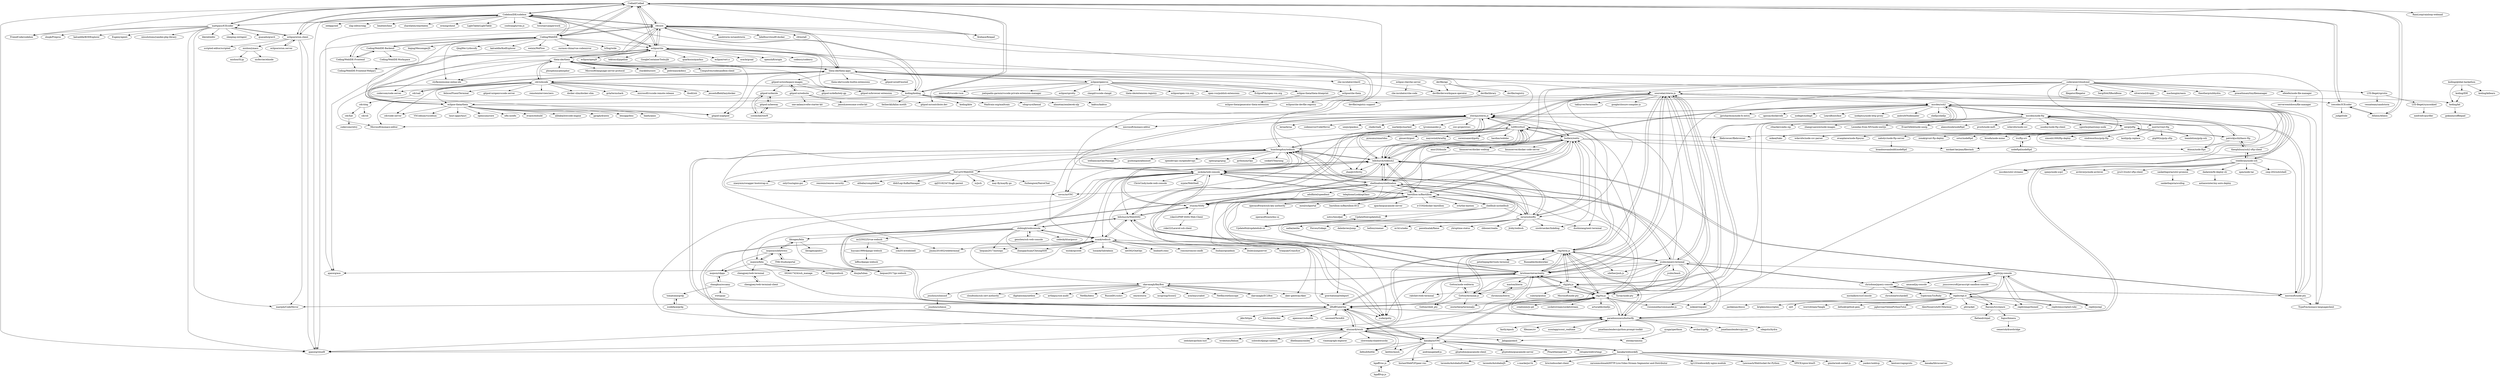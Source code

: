digraph G {
"Codiad/Codiad" -> "CodeboxIDE/codebox"
"Codiad/Codiad" -> "mattpass/ICEcoder"
"Codiad/Codiad" -> "c9/core"
"Codiad/Codiad" -> "Atheos/Atheos"
"Codiad/Codiad" -> "ajaxorg/cloud9" ["e"=1]
"Codiad/Codiad" -> "icecoder/ICEcoder"
"Codiad/Codiad" -> "eclipse/orion.client"
"Codiad/Codiad" -> "FriendCode/codebox" ["e"=1]
"Codiad/Codiad" -> "Coding/WebIDE"
"Codiad/Codiad" -> "ajaxorg/ace" ["e"=1]
"Codiad/Codiad" -> "eclipse/che"
"Codiad/Codiad" -> "koding/koding"
"Codiad/Codiad" -> "firebase/firepad" ["e"=1]
"Codiad/Codiad" -> "nickola/web-console"
"Codiad/Codiad" -> "RainLoop/rainloop-webmail" ["e"=1]
"tsl0922/ttyd" -> "yudai/gotty" ["e"=1]
"tsl0922/ttyd" -> "butlerx/wetty"
"tsl0922/ttyd" -> "xtermjs/xterm.js"
"tsl0922/ttyd" -> "zhaojh329/rtty" ["e"=1]
"tsl0922/ttyd" -> "huashengdun/webssh"
"tsl0922/ttyd" -> "shellinabox/shellinabox"
"tsl0922/ttyd" -> "filebrowser/filebrowser" ["e"=1]
"tsl0922/ttyd" -> "billchurch/webssh2"
"tsl0922/ttyd" -> "dushixiang/next-terminal" ["e"=1]
"tsl0922/ttyd" -> "novnc/noVNC" ["e"=1]
"tsl0922/ttyd" -> "pymumu/smartdns" ["e"=1]
"tsl0922/ttyd" -> "ginuerzh/gost" ["e"=1]
"tsl0922/ttyd" -> "mayswind/AriaNg" ["e"=1]
"tsl0922/ttyd" -> "sorenisanerd/gotty" ["e"=1]
"tsl0922/ttyd" -> "hacdias/webdav" ["e"=1]
"xtermjs/xterm.js" -> "microsoft/monaco-editor" ["e"=1]
"xtermjs/xterm.js" -> "tsl0922/ttyd"
"xtermjs/xterm.js" -> "huashengdun/webssh"
"xtermjs/xterm.js" -> "billchurch/webssh2"
"xtermjs/xterm.js" -> "codemirror/CodeMirror" ["e"=1]
"xtermjs/xterm.js" -> "yudai/gotty" ["e"=1]
"xtermjs/xterm.js" -> "Microsoft/monaco-editor" ["e"=1]
"xtermjs/xterm.js" -> "umijs/qiankun" ["e"=1]
"xtermjs/xterm.js" -> "chalk/chalk" ["e"=1]
"xtermjs/xterm.js" -> "markedjs/marked" ["e"=1]
"xtermjs/xterm.js" -> "tj/commander.js" ["e"=1]
"xtermjs/xterm.js" -> "swc-project/swc" ["e"=1]
"xtermjs/xterm.js" -> "mscdex/ssh2"
"xtermjs/xterm.js" -> "lerna/lerna" ["e"=1]
"xtermjs/xterm.js" -> "microsoft/node-pty"
"eclipse/che" -> "theia-ide/theia"
"eclipse/che" -> "eclipse-theia/theia"
"eclipse/che" -> "c9/core"
"eclipse/che" -> "openshift/origin" ["e"=1]
"eclipse/che" -> "codenvy/codenvy"
"eclipse/che" -> "theia-ide/theia-apps"
"eclipse/che" -> "CodeboxIDE/codebox"
"eclipse/che" -> "eclipse/openj9" ["e"=1]
"eclipse/che" -> "tektoncd/pipeline" ["e"=1]
"eclipse/che" -> "GoogleContainerTools/jib" ["e"=1]
"eclipse/che" -> "gitpod-io/gitpod" ["e"=1]
"eclipse/che" -> "quarkusio/quarkus" ["e"=1]
"eclipse/che" -> "Codiad/Codiad"
"eclipse/che" -> "eclipse/vert.x" ["e"=1]
"eclipse/che" -> "oracle/graal" ["e"=1]
"c9/core" -> "CodeboxIDE/codebox"
"c9/core" -> "Codiad/Codiad"
"c9/core" -> "ajaxorg/cloud9" ["e"=1]
"c9/core" -> "kdelfour/cloud9-docker"
"c9/core" -> "c9/install"
"c9/core" -> "eclipse/che"
"c9/core" -> "Coding/WebIDE"
"c9/core" -> "theia-ide/theia"
"c9/core" -> "koding/koding"
"c9/core" -> "ajaxorg/ace" ["e"=1]
"c9/core" -> "theia-ide/theia-apps"
"c9/core" -> "sourcelair/xterm.js"
"c9/core" -> "sandstorm-io/sandstorm" ["e"=1]
"c9/core" -> "nickola/web-console"
"c9/core" -> "firebase/firepad" ["e"=1]
"koding/koding" -> "c9/core"
"koding/koding" -> "eclipse/che"
"koding/koding" -> "Codiad/Codiad"
"koding/koding" -> "cdr/sshcode"
"koding/koding" -> "CodeboxIDE/codebox"
"koding/koding" -> "theia-ide/theia"
"koding/koding" -> "sdogruyol/kemal" ["e"=1]
"koding/koding" -> "ahmetaa/zemberek-nlp" ["e"=1]
"koding/koding" -> "kaktus/kaktus" ["e"=1]
"koding/koding" -> "icecoder/ICEcoder"
"koding/koding" -> "fatiherikli/kilim-motifs" ["e"=1]
"koding/koding" -> "koding/kd"
"koding/koding" -> "koding/kite" ["e"=1]
"koding/koding" -> "Mailtrain-org/mailtrain" ["e"=1]
"koding/koding" -> "eclipse-theia/theia"
"chromium/hterm" -> "macton/hterm"
"operasoftware/ssh-key-authority" -> "operasoftware/dns-ui" ["e"=1]
"operasoftware/ssh-key-authority" -> "bastillion-io/Bastillion"
"eclipse-theia/theia" -> "cdr/code-server" ["e"=1]
"eclipse-theia/theia" -> "gitpod-io/gitpod" ["e"=1]
"eclipse-theia/theia" -> "microsoft/monaco-editor" ["e"=1]
"eclipse-theia/theia" -> "theia-ide/theia-apps"
"eclipse-theia/theia" -> "eclipse/che"
"eclipse-theia/theia" -> "VSCodium/vscodium" ["e"=1]
"eclipse-theia/theia" -> "tauri-apps/tauri" ["e"=1]
"eclipse-theia/theia" -> "xtermjs/xterm.js"
"eclipse-theia/theia" -> "opensumi/core" ["e"=1]
"eclipse-theia/theia" -> "n8n-io/n8n" ["e"=1]
"eclipse-theia/theia" -> "evanw/esbuild" ["e"=1]
"eclipse-theia/theia" -> "alibaba/lowcode-engine" ["e"=1]
"eclipse-theia/theia" -> "jgraph/drawio" ["e"=1]
"eclipse-theia/theia" -> "lensapp/lens" ["e"=1]
"eclipse-theia/theia" -> "baidu/amis" ["e"=1]
"eclipse-theia/theia-blueprint" -> "eclipse-theia/generator-theia-extension"
"theia-ide/theia-apps" -> "eclipse-theia/theia"
"theia-ide/theia-apps" -> "theia-ide/theia"
"theia-ide/theia-apps" -> "eclipse-theia/theia-blueprint"
"theia-ide/theia-apps" -> "eclipse/openvsx"
"theia-ide/theia-apps" -> "eclipse/che"
"theia-ide/theia-apps" -> "eclipse/che-theia"
"theia-ide/theia-apps" -> "styfle/awesome-online-ide" ["e"=1]
"theia-ide/theia-apps" -> "gitpod-io/workspace-images"
"theia-ide/theia-apps" -> "cdr/sshcode"
"theia-ide/theia-apps" -> "c9/core"
"theia-ide/theia-apps" -> "theia-ide/vscode-builtin-extensions"
"theia-ide/theia-apps" -> "gitpod-io/gitpod" ["e"=1]
"theia-ide/theia-apps" -> "che-incubator/chectl"
"theia-ide/theia-apps" -> "TypeFox/monaco-languageclient" ["e"=1]
"theia-ide/theia-apps" -> "gitpod-io/self-hosted"
"jcubic/jquery.terminal" -> "chjj/tty.js"
"jcubic/jquery.terminal" -> "nickola/web-console"
"jcubic/jquery.terminal" -> "xtermjs/xterm.js"
"jcubic/jquery.terminal" -> "sdether/josh.js"
"jcubic/jquery.terminal" -> "chjj/term.js"
"jcubic/jquery.terminal" -> "chrisdone/jquery-console"
"jcubic/jquery.terminal" -> "liftoff/GateOne"
"jcubic/jquery.terminal" -> "jcubic/leash"
"jcubic/jquery.terminal" -> "sourcelair/xterm.js"
"jcubic/jquery.terminal" -> "paradoxxxzero/butterfly"
"jcubic/jquery.terminal" -> "Gottox/terminal.js"
"jcubic/jquery.terminal" -> "eosterberg/terminaljs"
"jcubic/jquery.terminal" -> "replit/jq-console"
"jcubic/jquery.terminal" -> "krishnasrinivas/wetty"
"jcubic/jquery.terminal" -> "ajaxorg/ace" ["e"=1]
"shellinabox/shellinabox" -> "krishnasrinivas/wetty"
"shellinabox/shellinabox" -> "nickola/web-console"
"shellinabox/shellinabox" -> "liftoff/GateOne"
"shellinabox/shellinabox" -> "butlerx/wetty"
"shellinabox/shellinabox" -> "tsl0922/ttyd"
"shellinabox/shellinabox" -> "huashengdun/webssh"
"shellinabox/shellinabox" -> "novnc/noVNC" ["e"=1]
"shellinabox/shellinabox" -> "paradoxxxzero/butterfly"
"shellinabox/shellinabox" -> "yudai/gotty" ["e"=1]
"shellinabox/shellinabox" -> "bastillion-io/Bastillion"
"shellinabox/shellinabox" -> "adolfintel/speedtest" ["e"=1]
"shellinabox/shellinabox" -> "telephone/LookingGlass" ["e"=1]
"shellinabox/shellinabox" -> "stuicey/SSHy"
"shellinabox/shellinabox" -> "chjj/tty.js"
"shellinabox/shellinabox" -> "billchurch/webssh2"
"aluzzardi/wssh" -> "xsank/webssh"
"aluzzardi/wssh" -> "liftoff/GateOne"
"aluzzardi/wssh" -> "Jahaja/psdash" ["e"=1]
"aluzzardi/wssh" -> "ateska/ramona"
"aluzzardi/wssh" -> "chjj/term.js"
"aluzzardi/wssh" -> "chjj/tty.js"
"aluzzardi/wssh" -> "wrobstory/folium" ["e"=1]
"aluzzardi/wssh" -> "paradoxxxzero/butterfly"
"aluzzardi/wssh" -> "sshwsfc/django-xadmin" ["e"=1]
"aluzzardi/wssh" -> "dhellmann/smiley" ["e"=1]
"aluzzardi/wssh" -> "kanaka/noVNC"
"aluzzardi/wssh" -> "vimeo/graph-explorer" ["e"=1]
"aluzzardi/wssh" -> "clowwindy/shadowsocks" ["e"=1]
"aluzzardi/wssh" -> "defnull/bottle" ["e"=1]
"aluzzardi/wssh" -> "zedshaw/python-lust" ["e"=1]
"chrisdone/jquery-console" -> "replit/jq-console"
"chrisdone/jquery-console" -> "chrisdone/tryhaskell"
"chrisdone/jquery-console" -> "Raynes/tryclojure"
"chrisdone/jquery-console" -> "Sophrinix/TryRuby"
"chrisdone/jquery-console" -> "michalkow/cssConsole"
"chrisdone/jquery-console" -> "jcubic/jquery.terminal"
"chrisdone/jquery-console" -> "replit/repl.it"
"liftoff/GateOne" -> "chjj/tty.js"
"liftoff/GateOne" -> "huashengdun/webssh"
"liftoff/GateOne" -> "apenwarr/sshuttle" ["e"=1]
"liftoff/GateOne" -> "kanaka/noVNC"
"liftoff/GateOne" -> "aluzzardi/wssh"
"liftoff/GateOne" -> "shellinabox/shellinabox"
"liftoff/GateOne" -> "paradoxxxzero/butterfly"
"liftoff/GateOne" -> "unconed/TermKit" ["e"=1]
"liftoff/GateOne" -> "jkbr/httpie" ["e"=1]
"liftoff/GateOne" -> "dotcloud/docker" ["e"=1]
"liftoff/GateOne" -> "keithw/mosh" ["e"=1]
"liftoff/GateOne" -> "ajaxorg/cloud9" ["e"=1]
"liftoff/GateOne" -> "krishnasrinivas/wetty"
"liftoff/GateOne" -> "yudai/gotty" ["e"=1]
"liftoff/GateOne" -> "xsank/webssh"
"sergi/jsftp" -> "mscdex/node-ftp"
"sergi/jsftp" -> "Atinux/node-ftps"
"sergi/jsftp" -> "patrickjuchli/basic-ftp"
"sergi/jsftp" -> "wdavidw/node-csv-parser" ["e"=1]
"sergi/jsftp" -> "evanplaice/node-ftpsync"
"sergi/jsftp" -> "zonak/grunt-ftp-deploy" ["e"=1]
"sergi/jsftp" -> "sstur/nodeftpd"
"sergi/jsftp" -> "trs/ftp-srv"
"sergi/jsftp" -> "broofa/node-mime" ["e"=1]
"sergi/jsftp" -> "naholyr/node-ftp-server"
"sergi/jsftp" -> "simonh1000/ftp-deploy"
"sergi/jsftp" -> "mikeal/tako" ["e"=1]
"theia-ide/theia" -> "codercom/code-server" ["e"=1]
"theia-ide/theia" -> "eclipse/che"
"theia-ide/theia" -> "theia-ide/theia-apps"
"theia-ide/theia" -> "Microsoft/monaco-editor" ["e"=1]
"theia-ide/theia" -> "TypeFox/monaco-languageclient" ["e"=1]
"theia-ide/theia" -> "styfle/awesome-online-ide" ["e"=1]
"theia-ide/theia" -> "CompuIves/codesandbox-client" ["e"=1]
"theia-ide/theia" -> "phosphorjs/phosphor" ["e"=1]
"theia-ide/theia" -> "Microsoft/language-server-protocol" ["e"=1]
"theia-ide/theia" -> "c9/core"
"theia-ide/theia" -> "stackblitz/core" ["e"=1]
"theia-ide/theia" -> "cdr/sshcode"
"theia-ide/theia" -> "xtermjs/xterm.js"
"theia-ide/theia" -> "pedronauck/docz" ["e"=1]
"theia-ide/theia" -> "gitpod-io/gitpod" ["e"=1]
"gitpod-io/leeway" -> "csweichel/werft"
"gitpod-io/leeway" -> "gitpod-io/dazzle"
"replit/repl.it" -> "replit/jsrepl"
"replit/repl.it" -> "replit/jq-console"
"replit/repl.it" -> "replit/empythoned"
"replit/repl.it" -> "chrisdone/jquery-console"
"replit/repl.it" -> "replit/emscripted-ruby"
"replit/repl.it" -> "worrydream/Tangle" ["e"=1]
"replit/repl.it" -> "marijnh/CodeMirror" ["e"=1]
"replit/repl.it" -> "defunkt/github-gem" ["e"=1]
"replit/repl.it" -> "pgbovine/OnlinePythonTutor" ["e"=1]
"replit/repl.it" -> "AlexNisnevich/ECMAchine" ["e"=1]
"replit/repl.it" -> "Raynes/tryclojure"
"replit/repl.it" -> "plt/racket" ["e"=1]
"replit/repl.it" -> "jashkenas/docco" ["e"=1]
"replit/repl.it" -> "kripken/emscripten" ["e"=1]
"replit/repl.it" -> "sjl/t" ["e"=1]
"gitpod-io/website" -> "gitpod-io/contribute.dev"
"gitpod-io/website" -> "gitpod-io/workspace-images"
"gitpod-io/website" -> "one-aalam/svelte-starter-kit" ["e"=1]
"gitpod-io/website" -> "janosh/awesome-svelte-kit" ["e"=1]
"huashengdun/webssh" -> "billchurch/webssh2"
"huashengdun/webssh" -> "xtermjs/xterm.js"
"huashengdun/webssh" -> "jimmy201602/webterminal" ["e"=1]
"huashengdun/webssh" -> "welliamcao/OpsManage" ["e"=1]
"huashengdun/webssh" -> "guohongze/adminset" ["e"=1]
"huashengdun/webssh" -> "liftoff/GateOne"
"huashengdun/webssh" -> "opendevops-cn/opendevops" ["e"=1]
"huashengdun/webssh" -> "nirui/sshwifty"
"huashengdun/webssh" -> "openspug/spug" ["e"=1]
"huashengdun/webssh" -> "tsl0922/ttyd"
"huashengdun/webssh" -> "pythonzm/Ops" ["e"=1]
"huashengdun/webssh" -> "zhaojh329/rtty" ["e"=1]
"huashengdun/webssh" -> "stuicey/SSHy"
"huashengdun/webssh" -> "cookieY/Yearning" ["e"=1]
"huashengdun/webssh" -> "novnc/noVNC" ["e"=1]
"replit/jq-console" -> "replit/jsrepl"
"replit/jq-console" -> "replit/repl.it"
"replit/jq-console" -> "chrisdone/jquery-console"
"replit/jq-console" -> "josscrowcroft/javascript-sandbox-console"
"replit/jq-console" -> "replit/empythoned"
"replit/jq-console" -> "amasad/jq-console"
"replit/jq-console" -> "replit/emscripted-ruby"
"skavanagh/KeyBox" -> "skavanagh/EC2Box"
"skavanagh/KeyBox" -> "liftoff/GateOne"
"skavanagh/KeyBox" -> "joushou/sshmuxd"
"skavanagh/KeyBox" -> "cloudtools/ssh-cert-authority" ["e"=1]
"skavanagh/KeyBox" -> "aker-gateway/Aker" ["e"=1]
"skavanagh/KeyBox" -> "digitalocean/netbox" ["e"=1]
"skavanagh/KeyBox" -> "arthepsy/ssh-audit" ["e"=1]
"skavanagh/KeyBox" -> "Netflix/bless" ["e"=1]
"skavanagh/KeyBox" -> "krishnasrinivas/wetty"
"skavanagh/KeyBox" -> "Russell91/sshrc" ["e"=1]
"skavanagh/KeyBox" -> "emre/storm" ["e"=1]
"skavanagh/KeyBox" -> "gravitational/teleport" ["e"=1]
"skavanagh/KeyBox" -> "nccgroup/Scout2" ["e"=1]
"skavanagh/KeyBox" -> "arachnys/cabot" ["e"=1]
"skavanagh/KeyBox" -> "Netflix/stethoscope" ["e"=1]
"icodeface/grdp" -> "tomatome/grdp"
"nickola/web-console" -> "shellinabox/shellinabox"
"nickola/web-console" -> "ChrisCindy/node-web-console"
"nickola/web-console" -> "shibingli/webconsole"
"nickola/web-console" -> "krishnasrinivas/wetty"
"nickola/web-console" -> "jcubic/jquery.terminal"
"nickola/web-console" -> "liftoff/GateOne"
"nickola/web-console" -> "billchurch/webssh2"
"nickola/web-console" -> "huashengdun/webssh"
"nickola/web-console" -> "billchurch/WebSSH2"
"nickola/web-console" -> "aluzzardi/wssh"
"nickola/web-console" -> "chjj/tty.js"
"nickola/web-console" -> "bastillion-io/Bastillion"
"nickola/web-console" -> "xypiie/WebShell"
"nickola/web-console" -> "xsank/webssh"
"nickola/web-console" -> "skavanagh/KeyBox"
"sourcelair/xterm.js" -> "chjj/term.js"
"sourcelair/xterm.js" -> "chjj/tty.js"
"sourcelair/xterm.js" -> "Tyriar/node-pty"
"sourcelair/xterm.js" -> "chjj/pty.js"
"sourcelair/xterm.js" -> "billchurch/WebSSH2"
"sourcelair/xterm.js" -> "krishnasrinivas/wetty"
"sourcelair/xterm.js" -> "Gottox/terminal.js"
"sourcelair/xterm.js" -> "xsank/webssh"
"sourcelair/xterm.js" -> "paradoxxxzero/butterfly"
"sourcelair/xterm.js" -> "mscdex/ssh2"
"sourcelair/xterm.js" -> "Microsoft/monaco-editor" ["e"=1]
"sourcelair/xterm.js" -> "takluyver/terminado"
"sourcelair/xterm.js" -> "google/closure-compiler-js" ["e"=1]
"sourcelair/xterm.js" -> "jcubic/jquery.terminal"
"sourcelair/xterm.js" -> "liftoff/GateOne"
"xsank/webssh" -> "binbin91/oms" ["e"=1]
"xsank/webssh" -> "aluzzardi/wssh"
"xsank/webssh" -> "roncoo/roncoo-cmdb" ["e"=1]
"xsank/webssh" -> "shibingli/webconsole"
"xsank/webssh" -> "hequan2017/autoops" ["e"=1]
"xsank/webssh" -> "itnihao/opsadmin" ["e"=1]
"xsank/webssh" -> "ibuler/jumpserver" ["e"=1]
"xsank/webssh" -> "triaquae/CrazyEye" ["e"=1]
"xsank/webssh" -> "billchurch/WebSSH2"
"xsank/webssh" -> "zhangqichuan/CheungSSH" ["e"=1]
"xsank/webssh" -> "chjj/term.js"
"xsank/webssh" -> "wylok/opsweb" ["e"=1]
"xsank/webssh" -> "jimmy201602/webterminal" ["e"=1]
"xsank/webssh" -> "luxiaok/SaltAdmin" ["e"=1]
"xsank/webssh" -> "net592/OneOps" ["e"=1]
"billchurch/webssh2" -> "huashengdun/webssh"
"billchurch/webssh2" -> "stuicey/SSHy"
"billchurch/webssh2" -> "xtermjs/xterm.js"
"billchurch/webssh2" -> "nirui/sshwifty"
"billchurch/webssh2" -> "butlerx/wetty"
"billchurch/webssh2" -> "microsoft/node-pty"
"billchurch/webssh2" -> "mscdex/ssh2"
"billchurch/webssh2" -> "tsl0922/ttyd"
"billchurch/webssh2" -> "NoCortY/WebSSH"
"billchurch/webssh2" -> "nickola/web-console"
"billchurch/webssh2" -> "bastillion-io/Bastillion"
"billchurch/webssh2" -> "novnc/noVNC" ["e"=1]
"billchurch/webssh2" -> "chjj/term.js"
"billchurch/webssh2" -> "zhaojh329/rtty" ["e"=1]
"billchurch/webssh2" -> "shellinabox/shellinabox"
"Coding/WebIDE" -> "Coding/WebIDE-Backend"
"Coding/WebIDE" -> "Coding/WebIDE-Frontend"
"Coding/WebIDE" -> "c9/core"
"Coding/WebIDE" -> "CodeboxIDE/codebox"
"Coding/WebIDE" -> "Codiad/Codiad"
"Coding/WebIDE" -> "QingWei-Li/docsify" ["e"=1]
"Coding/WebIDE" -> "kalcaddle/KodExplorer" ["e"=1]
"Coding/WebIDE" -> "eclipse/che"
"Coding/WebIDE" -> "styfle/awesome-online-ide" ["e"=1]
"Coding/WebIDE" -> "weixin/WeFlow" ["e"=1]
"Coding/WebIDE" -> "nickola/web-console"
"Coding/WebIDE" -> "surmon-china/vue-codemirror" ["e"=1]
"Coding/WebIDE" -> "eclipse-theia/theia"
"Coding/WebIDE" -> "b3log/wide" ["e"=1]
"Coding/WebIDE" -> "biqing/MessengerJS" ["e"=1]
"rabchev/web-terminal" -> "krishnasrinivas/wetty"
"butlerx/wetty" -> "tsl0922/ttyd"
"butlerx/wetty" -> "shellinabox/shellinabox"
"butlerx/wetty" -> "bastillion-io/Bastillion"
"butlerx/wetty" -> "billchurch/webssh2"
"butlerx/wetty" -> "huashengdun/webssh"
"butlerx/wetty" -> "stuicey/SSHy"
"butlerx/wetty" -> "nirui/sshwifty"
"butlerx/wetty" -> "xtermjs/xterm.js"
"butlerx/wetty" -> "yudai/gotty" ["e"=1]
"butlerx/wetty" -> "amir20/dozzle" ["e"=1]
"butlerx/wetty" -> "sissbruecker/linkding" ["e"=1]
"butlerx/wetty" -> "linuxserver/docker-webtop" ["e"=1]
"butlerx/wetty" -> "linuxserver/docker-code-server" ["e"=1]
"butlerx/wetty" -> "mickael-kerjean/filestash" ["e"=1]
"butlerx/wetty" -> "microsoft/node-pty"
"Coding/WebIDE-Frontend" -> "Coding/WebIDE-Backend"
"Coding/WebIDE-Frontend" -> "Coding/WebIDE-Frontend-Webjars"
"Coding/WebIDE-Frontend" -> "Coding/WebIDE"
"chjj/tty.js" -> "chjj/term.js"
"chjj/tty.js" -> "chjj/pty.js"
"chjj/tty.js" -> "sourcelair/xterm.js"
"chjj/tty.js" -> "liftoff/GateOne"
"chjj/tty.js" -> "paradoxxxzero/butterfly"
"chjj/tty.js" -> "krishnasrinivas/wetty"
"chjj/tty.js" -> "arturadib/shelljs" ["e"=1]
"chjj/tty.js" -> "mscdex/ssh2"
"chjj/tty.js" -> "ajaxorg/cloud9" ["e"=1]
"chjj/tty.js" -> "kanaka/noVNC"
"chjj/tty.js" -> "creationix/js-git" ["e"=1]
"chjj/tty.js" -> "jcubic/jquery.terminal"
"chjj/tty.js" -> "visionmedia/commander.js" ["e"=1]
"chjj/tty.js" -> "socketstream/socketstream" ["e"=1]
"chjj/tty.js" -> "mikeal/request" ["e"=1]
"LTD-Beget/sprutio" -> "LTD-Beget/syncookied"
"LTD-Beget/sprutio" -> "vesnateam/sandstorm"
"mscdex/node-ftp" -> "sergi/jsftp"
"mscdex/node-ftp" -> "patrickjuchli/basic-ftp"
"mscdex/node-ftp" -> "Atinux/node-ftps"
"mscdex/node-ftp" -> "mscdex/ssh2"
"mscdex/node-ftp" -> "morris/vinyl-ftp"
"mscdex/node-ftp" -> "noodny/node-ftp-client"
"mscdex/node-ftp" -> "sgentle/phantomjs-node" ["e"=1]
"mscdex/node-ftp" -> "simonh1000/ftp-deploy"
"mscdex/node-ftp" -> "cthackers/adm-zip" ["e"=1]
"mscdex/node-ftp" -> "zhangyuanwei/node-images" ["e"=1]
"mscdex/node-ftp" -> "Leonidas-from-XIV/node-xml2js" ["e"=1]
"mscdex/node-ftp" -> "EvanOxfeld/node-unzip" ["e"=1]
"mscdex/node-ftp" -> "alanszlosek/nodeftpd"
"mscdex/node-ftp" -> "pvorb/node-md5" ["e"=1]
"mscdex/node-ftp" -> "wdavidw/node-csv" ["e"=1]
"cdr/sshcode" -> "cdr/code-server" ["e"=1]
"cdr/sshcode" -> "codercom/code-server" ["e"=1]
"cdr/sshcode" -> "cdr/sail"
"cdr/sshcode" -> "theia-ide/theia"
"cdr/sshcode" -> "docker-slim/docker-slim" ["e"=1]
"cdr/sshcode" -> "eclipse-theia/theia"
"cdr/sshcode" -> "gcla/termshark" ["e"=1]
"cdr/sshcode" -> "theia-ide/theia-apps"
"cdr/sshcode" -> "microsoft/vscode-remote-release" ["e"=1]
"cdr/sshcode" -> "koding/koding"
"cdr/sshcode" -> "tbodt/ish" ["e"=1]
"cdr/sshcode" -> "jesseduffield/lazydocker" ["e"=1]
"cdr/sshcode" -> "felixse/FluentTerminal" ["e"=1]
"cdr/sshcode" -> "gitpod-io/openvscode-server" ["e"=1]
"cdr/sshcode" -> "remoteinterview/zero" ["e"=1]
"cdr/sail" -> "cdr/sshcode"
"cdr/sail" -> "cdr/slog"
"mscdex/ssh2" -> "steelbrain/node-ssh"
"mscdex/ssh2" -> "nodejitsu/node-http-proxy" ["e"=1]
"mscdex/ssh2" -> "andris9/Nodemailer" ["e"=1]
"mscdex/ssh2" -> "xtermjs/xterm.js"
"mscdex/ssh2" -> "shelljs/shelljs" ["e"=1]
"mscdex/ssh2" -> "chjj/tty.js"
"mscdex/ssh2" -> "mscdex/ssh2-streams"
"mscdex/ssh2" -> "visionmedia/commander.js" ["e"=1]
"mscdex/ssh2" -> "jprichardson/node-fs-extra" ["e"=1]
"mscdex/ssh2" -> "apocas/dockerode" ["e"=1]
"mscdex/ssh2" -> "nodegit/nodegit" ["e"=1]
"mscdex/ssh2" -> "mscdex/node-ftp"
"mscdex/ssh2" -> "mikeal/request" ["e"=1]
"mscdex/ssh2" -> "billchurch/webssh2"
"mscdex/ssh2" -> "LearnBoost/kue" ["e"=1]
"shellhub-io/shellhub" -> "UpdateHub/updatehub"
"shellhub-io/shellhub" -> "UpdateHub/updatehub-ce"
"shellhub-io/shellhub" -> "nirui/sshwifty"
"shellhub-io/shellhub" -> "bastillion-io/Bastillion"
"shellhub-io/shellhub" -> "notcc/texufpel"
"kanaka/websockify" -> "kanaka/noVNC"
"kanaka/websockify" -> "Lawouach/WebSocket-for-Python" ["e"=1]
"kanaka/websockify" -> "SPICE/spice-html5"
"kanaka/websockify" -> "gimite/web-socket-js" ["e"=1]
"kanaka/websockify" -> "yankov/webtcp"
"kanaka/websockify" -> "kentonv/capnproto" ["e"=1]
"kanaka/websockify" -> "bgaff/vnc.js"
"kanaka/websockify" -> "kanaka/libvncserver"
"kanaka/websockify" -> "tavendo/AutobahnPython" ["e"=1]
"kanaka/websockify" -> "tavendo/AutobahnJS" ["e"=1]
"kanaka/websockify" -> "InstantWebP2P/peer-vnc"
"kanaka/websockify" -> "s-macke/jor1k" ["e"=1]
"kanaka/websockify" -> "liris/websocket-client" ["e"=1]
"kanaka/websockify" -> "carsonmcdonald/HTTP-Live-Video-Stream-Segmenter-and-Distributor" ["e"=1]
"kanaka/websockify" -> "tg123/websockify-nginx-module" ["e"=1]
"coderaiser/cloudcmd" -> "efeiefei/node-file-manager"
"coderaiser/cloudcmd" -> "LTD-Beget/sprutio"
"coderaiser/cloudcmd" -> "filegator/filegator" ["e"=1]
"coderaiser/cloudcmd" -> "nirui/sshwifty"
"coderaiser/cloudcmd" -> "sourcelair/xterm.js"
"coderaiser/cloudcmd" -> "SergiX44/XBackBone" ["e"=1]
"coderaiser/cloudcmd" -> "silverwind/droppy" ["e"=1]
"coderaiser/cloudcmd" -> "mickael-kerjean/filestash" ["e"=1]
"coderaiser/cloudcmd" -> "filebrowser/filebrowser" ["e"=1]
"coderaiser/cloudcmd" -> "butlerx/wetty"
"coderaiser/cloudcmd" -> "machengim/oasis" ["e"=1]
"coderaiser/cloudcmd" -> "theotherp/nzbhydra" ["e"=1]
"coderaiser/cloudcmd" -> "krishnasrinivas/wetty"
"coderaiser/cloudcmd" -> "billchurch/webssh2"
"coderaiser/cloudcmd" -> "prasathmani/tinyfilemanager" ["e"=1]
"paradoxxxzero/butterfly" -> "chjj/tty.js"
"paradoxxxzero/butterfly" -> "chjj/term.js"
"paradoxxxzero/butterfly" -> "liftoff/GateOne"
"paradoxxxzero/butterfly" -> "Xfennec/cv" ["e"=1]
"paradoxxxzero/butterfly" -> "scoutapp/scout_realtime" ["e"=1]
"paradoxxxzero/butterfly" -> "krishnasrinivas/wetty"
"paradoxxxzero/butterfly" -> "sourcelair/xterm.js"
"paradoxxxzero/butterfly" -> "Jahaja/psdash" ["e"=1]
"paradoxxxzero/butterfly" -> "aluzzardi/wssh"
"paradoxxxzero/butterfly" -> "jonathanslenders/python-prompt-toolkit" ["e"=1]
"paradoxxxzero/butterfly" -> "orchardup/fig" ["e"=1]
"paradoxxxzero/butterfly" -> "shellinabox/shellinabox"
"paradoxxxzero/butterfly" -> "jonathanslenders/pyvim" ["e"=1]
"paradoxxxzero/butterfly" -> "sdegutis/hydra" ["e"=1]
"paradoxxxzero/butterfly" -> "fastly/epoch" ["e"=1]
"CodeboxIDE/codebox" -> "Codiad/Codiad"
"CodeboxIDE/codebox" -> "c9/core"
"CodeboxIDE/codebox" -> "ajaxorg/cloud9" ["e"=1]
"CodeboxIDE/codebox" -> "zedapp/zed" ["e"=1]
"CodeboxIDE/codebox" -> "mattpass/ICEcoder"
"CodeboxIDE/codebox" -> "eclipse/che"
"CodeboxIDE/codebox" -> "slap-editor/slap" ["e"=1]
"CodeboxIDE/codebox" -> "Coding/WebIDE"
"CodeboxIDE/codebox" -> "eclipse/orion.client"
"CodeboxIDE/codebox" -> "limetext/lime" ["e"=1]
"CodeboxIDE/codebox" -> "sharelatex/sharelatex" ["e"=1]
"CodeboxIDE/codebox" -> "erming/shout" ["e"=1]
"CodeboxIDE/codebox" -> "LightTable/LightTable" ["e"=1]
"CodeboxIDE/codebox" -> "coolwanglu/vim.js" ["e"=1]
"CodeboxIDE/codebox" -> "twostairs/paperwork" ["e"=1]
"joushou/sshmuxd" -> "joushou/sshmux"
"nirui/sshwifty" -> "huashengdun/webssh"
"nirui/sshwifty" -> "billchurch/webssh2"
"nirui/sshwifty" -> "Forceu/Gokapi" ["e"=1]
"nirui/sshwifty" -> "sissbruecker/linkding" ["e"=1]
"nirui/sshwifty" -> "daledavies/jump" ["e"=1]
"nirui/sshwifty" -> "dushixiang/next-terminal" ["e"=1]
"nirui/sshwifty" -> "bastillion-io/Bastillion"
"nirui/sshwifty" -> "helloxz/onenav" ["e"=1]
"nirui/sshwifty" -> "m1k1o/neko" ["e"=1]
"nirui/sshwifty" -> "pawelmalak/flame" ["e"=1]
"nirui/sshwifty" -> "yb/uptime-status" ["e"=1]
"nirui/sshwifty" -> "butlerx/wetty"
"nirui/sshwifty" -> "zhboner/realm" ["e"=1]
"nirui/sshwifty" -> "Jrohy/webssh"
"nirui/sshwifty" -> "naiba/nezha" ["e"=1]
"devfile/api" -> "devfile/registry"
"devfile/api" -> "devfile/library"
"devfile/api" -> "devfile/devworkspace-operator"
"roke22/PHP-SSH2-Web-Client" -> "roke22/Laravel-ssh-client"
"billchurch/WebSSH2" -> "xsank/webssh"
"billchurch/WebSSH2" -> "shibingli/webconsole"
"billchurch/WebSSH2" -> "sourcelair/xterm.js"
"billchurch/WebSSH2" -> "stuicey/SSHy"
"billchurch/WebSSH2" -> "chjj/term.js"
"NoCortY/WebSSH" -> "billchurch/webssh2"
"NoCortY/WebSSH" -> "huashengdun/webssh"
"NoCortY/WebSSH" -> "qq53182347/liugh-parent" ["e"=1]
"NoCortY/WebSSH" -> "is/jsch" ["e"=1]
"NoCortY/WebSSH" -> "may-fly/mayfly-go" ["e"=1]
"NoCortY/WebSSH" -> "fuzhengwei/NaiveChat" ["e"=1]
"NoCortY/WebSSH" -> "xiaoymin/swagger-bootstrap-ui" ["e"=1]
"NoCortY/WebSSH" -> "onlyGuo/nginx-gui" ["e"=1]
"NoCortY/WebSSH" -> "renrenio/renren-security" ["e"=1]
"NoCortY/WebSSH" -> "alibaba/compileflow" ["e"=1]
"NoCortY/WebSSH" -> "didi/Logi-KafkaManager" ["e"=1]
"bastillion-io/Bastillion" -> "moul/sshportal" ["e"=1]
"bastillion-io/Bastillion" -> "bastillion-io/Bastillion-EC2"
"bastillion-io/Bastillion" -> "operasoftware/ssh-key-authority"
"bastillion-io/Bastillion" -> "butlerx/wetty"
"bastillion-io/Bastillion" -> "nirui/sshwifty"
"bastillion-io/Bastillion" -> "stuicey/SSHy"
"bastillion-io/Bastillion" -> "huashengdun/webssh"
"bastillion-io/Bastillion" -> "billchurch/webssh2"
"bastillion-io/Bastillion" -> "apache/guacamole-server" ["e"=1]
"bastillion-io/Bastillion" -> "e-COSI/docker-bastillion"
"bastillion-io/Bastillion" -> "ovh/the-bastion" ["e"=1]
"bastillion-io/Bastillion" -> "nickola/web-console"
"bastillion-io/Bastillion" -> "aker-gateway/Aker" ["e"=1]
"bastillion-io/Bastillion" -> "shellhub-io/shellhub"
"bastillion-io/Bastillion" -> "gravitational/teleport" ["e"=1]
"kanaka/noVNC" -> "kanaka/websockify"
"kanaka/noVNC" -> "liftoff/GateOne"
"kanaka/noVNC" -> "chjj/tty.js"
"kanaka/noVNC" -> "bgaff/vnc.js"
"kanaka/noVNC" -> "andreasgal/pdf.js" ["e"=1]
"kanaka/noVNC" -> "glyptodon/guacamole-client" ["e"=1]
"kanaka/noVNC" -> "aluzzardi/wssh"
"kanaka/noVNC" -> "ajaxorg/cloud9" ["e"=1]
"kanaka/noVNC" -> "defnull/bottle" ["e"=1]
"kanaka/noVNC" -> "glyptodon/guacamole-server" ["e"=1]
"kanaka/noVNC" -> "keithw/mosh" ["e"=1]
"kanaka/noVNC" -> "InstantWebP2P/peer-vnc"
"kanaka/noVNC" -> "Pita/etherpad-lite" ["e"=1]
"kanaka/noVNC" -> "retspen/webvirtmgr" ["e"=1]
"kanaka/noVNC" -> "paradoxxxzero/butterfly"
"LTD-Beget/syncookied" -> "medvedv/purifier"
"ns2250225/vue-webssh" -> "ysk2014/webshell" ["e"=1]
"ns2250225/vue-webssh" -> "huyuan1999/django-webssh"
"chjj/pty.js" -> "chjj/term.js"
"chjj/pty.js" -> "chjj/tty.js"
"chjj/pty.js" -> "sourcelair/xterm.js"
"chjj/pty.js" -> "Tyriar/node-pty"
"chjj/pty.js" -> "microsoft/node-pty"
"chjj/pty.js" -> "Microsoft/node-pty"
"chjj/pty.js" -> "substack/shux"
"chjj/pty.js" -> "krishnasrinivas/wetty"
"chjj/pty.js" -> "rabchev/web-terminal"
"chjj/pty.js" -> "Gottox/terminal.js"
"eclipse/che-theia" -> "eclipse/che-devfile-registry"
"krishnasrinivas/wetty" -> "rabchev/web-terminal"
"krishnasrinivas/wetty" -> "shellinabox/shellinabox"
"krishnasrinivas/wetty" -> "chjj/tty.js"
"krishnasrinivas/wetty" -> "sourcelair/xterm.js"
"krishnasrinivas/wetty" -> "nickola/web-console"
"krishnasrinivas/wetty" -> "liftoff/GateOne"
"krishnasrinivas/wetty" -> "chjj/pty.js"
"krishnasrinivas/wetty" -> "paradoxxxzero/butterfly"
"krishnasrinivas/wetty" -> "yudai/gotty" ["e"=1]
"krishnasrinivas/wetty" -> "macton/hterm"
"krishnasrinivas/wetty" -> "chjj/term.js"
"krishnasrinivas/wetty" -> "skavanagh/KeyBox"
"krishnasrinivas/wetty" -> "billchurch/WebSSH2"
"krishnasrinivas/wetty" -> "butlerx/wetty"
"krishnasrinivas/wetty" -> "tsl0922/ttyd"
"mojocn/felix" -> "t924417424/ssh_manage"
"mojocn/felix" -> "hequan2017/go-webssh"
"mojocn/felix" -> "mojocn/rdpgo"
"mojocn/felix" -> "mojocn/sshfortress"
"mojocn/felix" -> "it234/gowebssh"
"mojocn/felix" -> "dnsjia/luban" ["e"=1]
"mojocn/felix" -> "chengjoey/web-terminal"
"Atheos/Atheos" -> "icecoder/ICEcoder"
"Atheos/Atheos" -> "Codiad/Codiad"
"shibingli/webconsole" -> "genshen/ssh-web-console"
"shibingli/webconsole" -> "xsank/webssh"
"shibingli/webconsole" -> "libragen/felix"
"shibingli/webconsole" -> "billchurch/WebSSH2"
"shibingli/webconsole" -> "ns2250225/vue-webssh"
"shibingli/webconsole" -> "nickola/web-console"
"shibingli/webconsole" -> "hequan2017/autoops" ["e"=1]
"shibingli/webconsole" -> "mojocn/felix"
"shibingli/webconsole" -> "hequan2017/go-webssh"
"shibingli/webconsole" -> "codeskyblue/gosuv" ["e"=1]
"shibingli/webconsole" -> "zhangqichuan/CheungSSH" ["e"=1]
"microsoft/node-pty" -> "chjj/pty.js"
"microsoft/node-pty" -> "xtermjs/xterm.js"
"microsoft/node-pty" -> "billchurch/webssh2"
"microsoft/node-pty" -> "TypeFox/monaco-languageclient" ["e"=1]
"microsoft/node-pty" -> "mscdex/ssh2"
"koding/kd" -> "gokmen/coffeepad"
"sanketbajoria/ssh2-promise" -> "sanketbajoria/scullog"
"skavanagh/EC2Box" -> "skavanagh/KeyBox"
"icecoder/ICEcoder" -> "Atheos/Atheos"
"icecoder/ICEcoder" -> "Codiad/Codiad"
"icecoder/ICEcoder" -> "judge0/ide" ["e"=1]
"chjj/term.js" -> "chjj/tty.js"
"chjj/term.js" -> "chjj/pty.js"
"chjj/term.js" -> "sourcelair/xterm.js"
"chjj/term.js" -> "Gottox/terminal.js"
"chjj/term.js" -> "paradoxxxzero/butterfly"
"chjj/term.js" -> "xsank/webssh"
"chjj/term.js" -> "petethepig/devtools-terminal" ["e"=1]
"chjj/term.js" -> "Gottox/node-webterm"
"chjj/term.js" -> "aluzzardi/wssh"
"chjj/term.js" -> "Runnable/dockworker"
"chjj/term.js" -> "jcubic/jquery.terminal"
"chjj/term.js" -> "xtermjs/xterm.js"
"chjj/term.js" -> "krishnasrinivas/wetty"
"chjj/term.js" -> "billchurch/WebSSH2"
"chjj/term.js" -> "sdether/josh.js"
"mojocn/rdpgo" -> "changkun/occamy"
"bgaff/vnc.js" -> "bgaff/tcp.js"
"theophilusx/ssh2-sftp-client" -> "patrickjuchli/basic-ftp"
"theophilusx/ssh2-sftp-client" -> "mscdex/ssh2"
"theophilusx/ssh2-sftp-client" -> "steelbrain/node-ssh"
"genshen/ssh-web-console" -> "shibingli/webconsole"
"che-incubator/chectl" -> "devfile/devworkspace-operator"
"che-incubator/chectl" -> "eclipse/che-theia"
"changkun/occamy" -> "mojocn/rdpgo"
"changkun/occamy" -> "wwt/guac" ["e"=1]
"changkun/occamy" -> "tomatome/grdp"
"mattpass/ICEcoder" -> "Codiad/Codiad"
"mattpass/ICEcoder" -> "Idered/editr" ["e"=1]
"mattpass/ICEcoder" -> "eclipse/orion.client"
"mattpass/ICEcoder" -> "CodeboxIDE/codebox"
"mattpass/ICEcoder" -> "sleeping-owl/apist" ["e"=1]
"mattpass/ICEcoder" -> "marijnh/CodeMirror" ["e"=1]
"mattpass/ICEcoder" -> "quasado/gravit" ["e"=1]
"mattpass/ICEcoder" -> "ajaxorg/cloud9" ["e"=1]
"mattpass/ICEcoder" -> "sbspk/Prepros" ["e"=1]
"mattpass/ICEcoder" -> "FriendCode/codebox" ["e"=1]
"mattpass/ICEcoder" -> "kalcaddle/KODExplorer" ["e"=1]
"mattpass/ICEcoder" -> "Eugeny/ajenti" ["e"=1]
"mattpass/ICEcoder" -> "nixsolutions/yandex-php-library" ["e"=1]
"zynga/zperfmon" -> "ateska/ramona"
"mishoo/ymacs" -> "mishoo/SLip"
"mishoo/ymacs" -> "nicferrier/elnode" ["e"=1]
"eclipse/openvsx" -> "open-vsx/publish-extensions"
"eclipse/openvsx" -> "EclipseFdn/open-vsx.org"
"eclipse/openvsx" -> "theia-ide/theia-apps"
"eclipse/openvsx" -> "microsoft/vscode-vsce" ["e"=1]
"eclipse/openvsx" -> "joelspadin-garmin/vscode-private-extension-manager"
"eclipse/openvsx" -> "eclipse/sprotty" ["e"=1]
"eclipse/openvsx" -> "clangd/vscode-clangd" ["e"=1]
"eclipse/openvsx" -> "eclipse-theia/theia-blueprint"
"eclipse/openvsx" -> "theia-ide/extension-registry"
"eclipse/openvsx" -> "eclipse/open-vsx.org"
"eclipse/openvsx" -> "eclipse/che-theia"
"eclipse/openvsx" -> "gitpod-io/contribute.dev"
"tomatome/grdp" -> "icodeface/grdp"
"koding/IDE" -> "koding/kd"
"TNK-Studio/gortal" -> "mojocn/sshfortress"
"efeiefei/node-file-manager" -> "serverwentdown/file-manager"
"steelbrain/node-ssh" -> "mscdex/ssh2"
"steelbrain/node-ssh" -> "sanketbajoria/ssh2-promise"
"steelbrain/node-ssh" -> "spmjs/node-scp2"
"steelbrain/node-ssh" -> "theophilusx/ssh2-sftp-client"
"steelbrain/node-ssh" -> "dadaiwei/fe-deploy-cli"
"steelbrain/node-ssh" -> "mscdex/ssh2-streams"
"steelbrain/node-ssh" -> "archiverjs/node-archiver" ["e"=1]
"steelbrain/node-ssh" -> "jyu213/ssh2-sftp-client"
"steelbrain/node-ssh" -> "npm/node-tar" ["e"=1]
"steelbrain/node-ssh" -> "cmp-202/ssh2shell"
"Coding/WebIDE-Backend" -> "Coding/WebIDE-Frontend"
"Coding/WebIDE-Backend" -> "Coding/WebIDE-Frontend-Webjars"
"Coding/WebIDE-Backend" -> "Coding/WebIDE-Workspace"
"Coding/WebIDE-Backend" -> "Coding/WebIDE"
"mojocn/sshfortress" -> "libragen/felix"
"mojocn/sshfortress" -> "mojocn/felix"
"mojocn/sshfortress" -> "TNK-Studio/gortal"
"mojocn/sshfortress" -> "mojocn/rdpgo"
"koding/global.hackathon" -> "koding/IDE"
"koding/global.hackathon" -> "koding/kd"
"koding/global.hackathon" -> "koding/kdlearn"
"dadaiwei/fe-deploy-cli" -> "aotianwinter/my-auto-deploy"
"chengjoey/web-terminal" -> "chengjoey/web-terminal-client"
"libragen/felix" -> "mojocn/sshfortress"
"libragen/felix" -> "hequan2017/go-webssh"
"libragen/felix" -> "libragen/ginbro"
"replit/jsrepl" -> "replit/jq-console"
"replit/jsrepl" -> "replit/repl.it"
"gitpod-io/workspace-images" -> "gitpod-io/definitely-gp"
"gitpod-io/workspace-images" -> "gitpod-io/dazzle"
"gitpod-io/workspace-images" -> "gitpod-io/website"
"gitpod-io/workspace-images" -> "gitpod-io/browser-extension"
"patrickjuchli/basic-ftp" -> "theophilusx/ssh2-sftp-client"
"patrickjuchli/basic-ftp" -> "mscdex/node-ftp"
"patrickjuchli/basic-ftp" -> "sergi/jsftp"
"patrickjuchli/basic-ftp" -> "Atinux/node-ftps"
"stuicey/SSHy" -> "billchurch/webssh2"
"stuicey/SSHy" -> "roke22/PHP-SSH2-Web-Client"
"stuicey/SSHy" -> "billchurch/WebSSH2"
"stuicey/SSHy" -> "huashengdun/webssh"
"nodeftpd/nodeftpd" -> "trs/ftp-srv"
"trs/ftp-srv" -> "nodeftpd/nodeftpd"
"eclipse/orion.client" -> "eclipse/orion.server"
"eclipse/orion.client" -> "scripted-editor/scripted" ["e"=1]
"eclipse/orion.client" -> "mattpass/ICEcoder"
"eclipse/orion.client" -> "Codiad/Codiad"
"eclipse/orion.client" -> "marijnh/CodeMirror" ["e"=1]
"eclipse/orion.client" -> "ajaxorg/cloud9" ["e"=1]
"eclipse/orion.client" -> "mishoo/ymacs"
"morris/vinyl-ftp" -> "gtg092x/gulp-sftp"
"morris/vinyl-ftp" -> "teambition/gulp-ssh"
"morris/vinyl-ftp" -> "sindresorhus/gulp-ftp"
"morris/vinyl-ftp" -> "lazd/gulp-replace" ["e"=1]
"huyuan1999/django-webssh" -> "leffss/django-webssh" ["e"=1]
"Gottox/terminal.js" -> "Gottox/node-webterm"
"Gottox/terminal.js" -> "Gottox/child_pty"
"Gottox/terminal.js" -> "chjj/term.js"
"Gottox/terminal.js" -> "eosterberg/terminaljs"
"Raynes/tryclojure" -> "flatland/clojail"
"Raynes/tryclojure" -> "fogus/himera"
"csweichel/werft" -> "gitpod-io/leeway"
"csweichel/werft" -> "gitpod-io/dazzle"
"UpdateHub/updatehub" -> "UpdateHub/updatehub-ce"
"UpdateHub/updatehub-ce" -> "UpdateHub/updatehub"
"macton/hterm" -> "chromium/hterm"
"eclipse/orion.server" -> "eclipse/orion.client"
"naholyr/node-ftp-server" -> "brandonwamboldt/nodeftpd"
"chengjoey/web-terminal-client" -> "chengjoey/web-terminal"
"bgaff/tcp.js" -> "bgaff/vnc.js"
"gitpod-io/dazzle" -> "gitpod-io/leeway"
"gitpod-io/dazzle" -> "csweichel/werft"
"fogus/himera" -> "cemerick/drawbridge"
"eclipse-che/che-server" -> "devfile/devworkspace-operator"
"eclipse-che/che-server" -> "che-incubator/che-code"
"Gottox/node-webterm" -> "Gottox/terminal.js"
"Gottox/node-webterm" -> "Gottox/child_pty"
"cdr/slog" -> "cdr/hat"
"cdr/slog" -> "cdr/cli"
"cdr/hat" -> "codercom/retry"
"devfile/library" -> "devfile/registry-support"
"Codiad/Codiad" ["l"="11.068,-29.273"]
"CodeboxIDE/codebox" ["l"="11.084,-29.298"]
"mattpass/ICEcoder" ["l"="11.046,-29.325"]
"c9/core" ["l"="11.128,-29.248"]
"Atheos/Atheos" ["l"="11.019,-29.278"]
"ajaxorg/cloud9" ["l"="11.586,-32.14"]
"icecoder/ICEcoder" ["l"="11.039,-29.297"]
"eclipse/orion.client" ["l"="11.011,-29.331"]
"FriendCode/codebox" ["l"="10.445,-34.125"]
"Coding/WebIDE" ["l"="11.094,-29.228"]
"ajaxorg/ace" ["l"="21.089,-33.515"]
"eclipse/che" ["l"="11.136,-29.291"]
"koding/koding" ["l"="11.124,-29.326"]
"firebase/firepad" ["l"="29.054,-30.086"]
"nickola/web-console" ["l"="11.127,-29.044"]
"RainLoop/rainloop-webmail" ["l"="-27.669,-23.536"]
"tsl0922/ttyd" ["l"="11.162,-28.997"]
"yudai/gotty" ["l"="-13.118,1.489"]
"butlerx/wetty" ["l"="11.178,-29.021"]
"xtermjs/xterm.js" ["l"="11.128,-29.101"]
"zhaojh329/rtty" ["l"="-25.666,19.459"]
"huashengdun/webssh" ["l"="11.175,-29.051"]
"shellinabox/shellinabox" ["l"="11.122,-29.01"]
"filebrowser/filebrowser" ["l"="-27.206,-17.248"]
"billchurch/webssh2" ["l"="11.15,-29.031"]
"dushixiang/next-terminal" ["l"="-34.403,-13.639"]
"novnc/noVNC" ["l"="-33.828,-24.785"]
"pymumu/smartdns" ["l"="-31.02,-17.286"]
"ginuerzh/gost" ["l"="-26.897,-17.024"]
"mayswind/AriaNg" ["l"="-27.158,-17.324"]
"sorenisanerd/gotty" ["l"="25.847,13.995"]
"hacdias/webdav" ["l"="-27.108,-17.798"]
"microsoft/monaco-editor" ["l"="21.092,-33.41"]
"codemirror/CodeMirror" ["l"="21.145,-33.451"]
"Microsoft/monaco-editor" ["l"="26.352,-26.591"]
"umijs/qiankun" ["l"="14.25,-8.31"]
"chalk/chalk" ["l"="24.831,-34.629"]
"markedjs/marked" ["l"="21.244,-33.424"]
"tj/commander.js" ["l"="24.891,-34.603"]
"swc-project/swc" ["l"="26.502,-26.068"]
"mscdex/ssh2" ["l"="10.988,-29.076"]
"lerna/lerna" ["l"="26.358,-26.486"]
"microsoft/node-pty" ["l"="11.1,-29.034"]
"theia-ide/theia" ["l"="11.178,-29.304"]
"eclipse-theia/theia" ["l"="11.207,-29.264"]
"openshift/origin" ["l"="-13.189,-3.685"]
"codenvy/codenvy" ["l"="11.098,-29.366"]
"theia-ide/theia-apps" ["l"="11.215,-29.336"]
"eclipse/openj9" ["l"="9.257,21.46"]
"tektoncd/pipeline" ["l"="-10.761,0.055"]
"GoogleContainerTools/jib" ["l"="9.376,21.425"]
"gitpod-io/gitpod" ["l"="32.278,-26.611"]
"quarkusio/quarkus" ["l"="9.353,21.475"]
"eclipse/vert.x" ["l"="9.278,21.565"]
"oracle/graal" ["l"="9.348,21.505"]
"kdelfour/cloud9-docker" ["l"="11.161,-29.213"]
"c9/install" ["l"="11.066,-29.239"]
"sourcelair/xterm.js" ["l"="11.083,-29.001"]
"sandstorm-io/sandstorm" ["l"="-12.472,-20.574"]
"cdr/sshcode" ["l"="11.174,-29.364"]
"sdogruyol/kemal" ["l"="9.697,-29.377"]
"ahmetaa/zemberek-nlp" ["l"="22.896,-23.721"]
"kaktus/kaktus" ["l"="22.033,-23.184"]
"fatiherikli/kilim-motifs" ["l"="21.999,-23.141"]
"koding/kd" ["l"="11.183,-29.446"]
"koding/kite" ["l"="-12.871,1.5"]
"Mailtrain-org/mailtrain" ["l"="32.139,-26.017"]
"chromium/hterm" ["l"="11.17,-28.852"]
"macton/hterm" ["l"="11.143,-28.881"]
"operasoftware/ssh-key-authority" ["l"="11.268,-28.992"]
"operasoftware/dns-ui" ["l"="49.236,-4.677"]
"bastillion-io/Bastillion" ["l"="11.217,-29.02"]
"cdr/code-server" ["l"="27.151,-25.996"]
"VSCodium/vscodium" ["l"="-27.567,-16.832"]
"tauri-apps/tauri" ["l"="26.871,-26.027"]
"opensumi/core" ["l"="13.962,-8.083"]
"n8n-io/n8n" ["l"="32.358,-26.298"]
"evanw/esbuild" ["l"="26.533,-26.139"]
"alibaba/lowcode-engine" ["l"="14.137,-8.067"]
"jgraph/drawio" ["l"="-26.873,-17.422"]
"lensapp/lens" ["l"="-10.46,-0.113"]
"baidu/amis" ["l"="14.212,-8.095"]
"eclipse-theia/theia-blueprint" ["l"="11.272,-29.366"]
"eclipse-theia/generator-theia-extension" ["l"="11.301,-29.366"]
"eclipse/openvsx" ["l"="11.27,-29.397"]
"eclipse/che-theia" ["l"="11.229,-29.39"]
"styfle/awesome-online-ide" ["l"="27.555,-19.432"]
"gitpod-io/workspace-images" ["l"="11.359,-29.399"]
"theia-ide/vscode-builtin-extensions" ["l"="11.244,-29.35"]
"che-incubator/chectl" ["l"="11.194,-29.41"]
"TypeFox/monaco-languageclient" ["l"="20.871,-33.388"]
"gitpod-io/self-hosted" ["l"="11.276,-29.332"]
"jcubic/jquery.terminal" ["l"="11.094,-29.055"]
"chjj/tty.js" ["l"="11.032,-28.998"]
"sdether/josh.js" ["l"="11.044,-29.072"]
"chjj/term.js" ["l"="11.062,-28.987"]
"chrisdone/jquery-console" ["l"="11.269,-29.116"]
"liftoff/GateOne" ["l"="11.062,-29.021"]
"jcubic/leash" ["l"="11.066,-29.106"]
"paradoxxxzero/butterfly" ["l"="11.028,-29.025"]
"Gottox/terminal.js" ["l"="11.029,-28.958"]
"eosterberg/terminaljs" ["l"="11.001,-28.973"]
"replit/jq-console" ["l"="11.308,-29.094"]
"krishnasrinivas/wetty" ["l"="11.092,-28.97"]
"adolfintel/speedtest" ["l"="-34.481,-13.546"]
"telephone/LookingGlass" ["l"="-34.382,-13.659"]
"stuicey/SSHy" ["l"="11.193,-28.998"]
"aluzzardi/wssh" ["l"="11.001,-28.999"]
"xsank/webssh" ["l"="11.111,-28.978"]
"Jahaja/psdash" ["l"="22.419,4.112"]
"ateska/ramona" ["l"="10.893,-28.987"]
"wrobstory/folium" ["l"="21.725,28.753"]
"sshwsfc/django-xadmin" ["l"="25.764,0.992"]
"dhellmann/smiley" ["l"="22.636,1.167"]
"kanaka/noVNC" ["l"="10.957,-28.969"]
"vimeo/graph-explorer" ["l"="-15.602,-4.792"]
"clowwindy/shadowsocks" ["l"="-39.665,-17.348"]
"defnull/bottle" ["l"="22.439,4.046"]
"zedshaw/python-lust" ["l"="22.559,1.155"]
"chrisdone/tryhaskell" ["l"="11.293,-29.139"]
"Raynes/tryclojure" ["l"="11.381,-29.148"]
"Sophrinix/TryRuby" ["l"="11.272,-29.159"]
"michalkow/cssConsole" ["l"="11.313,-29.165"]
"replit/repl.it" ["l"="11.334,-29.121"]
"apenwarr/sshuttle" ["l"="10.219,-34.359"]
"unconed/TermKit" ["l"="11.415,-31.976"]
"jkbr/httpie" ["l"="22.435,4.193"]
"dotcloud/docker" ["l"="-14.145,-6.645"]
"keithw/mosh" ["l"="10.284,-34.346"]
"sergi/jsftp" ["l"="10.757,-29.076"]
"mscdex/node-ftp" ["l"="10.819,-29.1"]
"Atinux/node-ftps" ["l"="10.785,-29.07"]
"patrickjuchli/basic-ftp" ["l"="10.813,-29.074"]
"wdavidw/node-csv-parser" ["l"="9.698,-30.035"]
"evanplaice/node-ftpsync" ["l"="10.722,-29.066"]
"zonak/grunt-ftp-deploy" ["l"="11.557,-36.497"]
"sstur/nodeftpd" ["l"="10.718,-29.09"]
"trs/ftp-srv" ["l"="10.684,-29.07"]
"broofa/node-mime" ["l"="11.971,-32.029"]
"naholyr/node-ftp-server" ["l"="10.719,-29.042"]
"simonh1000/ftp-deploy" ["l"="10.766,-29.107"]
"mikeal/tako" ["l"="11.712,-31.67"]
"codercom/code-server" ["l"="22.533,-26.661"]
"CompuIves/codesandbox-client" ["l"="26.044,-26.464"]
"phosphorjs/phosphor" ["l"="21.298,29.021"]
"Microsoft/language-server-protocol" ["l"="-8.124,-21.621"]
"stackblitz/core" ["l"="26.506,-26.445"]
"pedronauck/docz" ["l"="26.002,-26.283"]
"gitpod-io/leeway" ["l"="11.45,-29.443"]
"csweichel/werft" ["l"="11.442,-29.459"]
"gitpod-io/dazzle" ["l"="11.423,-29.438"]
"replit/jsrepl" ["l"="11.344,-29.094"]
"replit/empythoned" ["l"="11.379,-29.1"]
"replit/emscripted-ruby" ["l"="11.361,-29.116"]
"worrydream/Tangle" ["l"="16.83,-31.896"]
"marijnh/CodeMirror" ["l"="11.551,-32.139"]
"defunkt/github-gem" ["l"="9.096,-30.273"]
"pgbovine/OnlinePythonTutor" ["l"="22.695,4.365"]
"AlexNisnevich/ECMAchine" ["l"="-11.459,22.673"]
"plt/racket" ["l"="-7.918,13.565"]
"jashkenas/docco" ["l"="11.582,-32.086"]
"kripken/emscripten" ["l"="11.692,-32.332"]
"sjl/t" ["l"="-10.103,-22.33"]
"gitpod-io/website" ["l"="11.361,-29.428"]
"gitpod-io/contribute.dev" ["l"="11.324,-29.418"]
"one-aalam/svelte-starter-kit" ["l"="26.976,-30.446"]
"janosh/awesome-svelte-kit" ["l"="26.938,-30.45"]
"jimmy201602/webterminal" ["l"="-9.269,2.074"]
"welliamcao/OpsManage" ["l"="-9.272,2.125"]
"guohongze/adminset" ["l"="-9.248,2.108"]
"opendevops-cn/opendevops" ["l"="-9.272,2.173"]
"nirui/sshwifty" ["l"="11.221,-29.04"]
"openspug/spug" ["l"="-9.243,2.221"]
"pythonzm/Ops" ["l"="-9.257,2.027"]
"cookieY/Yearning" ["l"="-12.951,3.229"]
"josscrowcroft/javascript-sandbox-console" ["l"="11.365,-29.067"]
"amasad/jq-console" ["l"="11.333,-29.068"]
"skavanagh/KeyBox" ["l"="11.075,-28.901"]
"skavanagh/EC2Box" ["l"="11.066,-28.855"]
"joushou/sshmuxd" ["l"="11.042,-28.809"]
"cloudtools/ssh-cert-authority" ["l"="-8.61,-1.432"]
"aker-gateway/Aker" ["l"="-12.202,-5.54"]
"digitalocean/netbox" ["l"="-16.853,-7.485"]
"arthepsy/ssh-audit" ["l"="-7.324,-43.224"]
"Netflix/bless" ["l"="-8.753,-1.296"]
"Russell91/sshrc" ["l"="-12.154,-20.405"]
"emre/storm" ["l"="22.35,4.196"]
"gravitational/teleport" ["l"="-10.489,-0.164"]
"nccgroup/Scout2" ["l"="-8.782,-1.391"]
"arachnys/cabot" ["l"="-15.626,-4.897"]
"Netflix/stethoscope" ["l"="-49.372,-1.777"]
"icodeface/grdp" ["l"="11.435,-28.723"]
"tomatome/grdp" ["l"="11.416,-28.739"]
"ChrisCindy/node-web-console" ["l"="11.202,-28.969"]
"shibingli/webconsole" ["l"="11.198,-28.934"]
"billchurch/WebSSH2" ["l"="11.136,-28.971"]
"xypiie/WebShell" ["l"="11.178,-29.09"]
"Tyriar/node-pty" ["l"="11.071,-28.935"]
"chjj/pty.js" ["l"="11.06,-28.958"]
"takluyver/terminado" ["l"="11.044,-28.932"]
"google/closure-compiler-js" ["l"="23.164,-32.208"]
"binbin91/oms" ["l"="-9.184,1.995"]
"roncoo/roncoo-cmdb" ["l"="-9.195,2.017"]
"hequan2017/autoops" ["l"="-9.213,2.015"]
"itnihao/opsadmin" ["l"="-9.113,1.89"]
"ibuler/jumpserver" ["l"="-9.109,1.989"]
"triaquae/CrazyEye" ["l"="-9.138,2.014"]
"zhangqichuan/CheungSSH" ["l"="-9.132,1.986"]
"wylok/opsweb" ["l"="-9.213,2.026"]
"luxiaok/SaltAdmin" ["l"="-9.169,1.995"]
"net592/OneOps" ["l"="-9.157,1.952"]
"NoCortY/WebSSH" ["l"="11.227,-28.996"]
"Coding/WebIDE-Backend" ["l"="11.038,-29.225"]
"Coding/WebIDE-Frontend" ["l"="11.054,-29.207"]
"QingWei-Li/docsify" ["l"="14.866,-8.451"]
"kalcaddle/KodExplorer" ["l"="-34.2,-13.47"]
"weixin/WeFlow" ["l"="14.917,-8.717"]
"surmon-china/vue-codemirror" ["l"="14.345,-8.26"]
"b3log/wide" ["l"="-12.763,1.361"]
"biqing/MessengerJS" ["l"="13.774,-6.351"]
"rabchev/web-terminal" ["l"="11.099,-28.925"]
"amir20/dozzle" ["l"="-32.58,-22.773"]
"sissbruecker/linkding" ["l"="-32.753,-22.758"]
"linuxserver/docker-webtop" ["l"="-34.935,-23.669"]
"linuxserver/docker-code-server" ["l"="-34.982,-23.648"]
"mickael-kerjean/filestash" ["l"="-27.12,-17.401"]
"Coding/WebIDE-Frontend-Webjars" ["l"="11.021,-29.207"]
"arturadib/shelljs" ["l"="11.68,-32.014"]
"creationix/js-git" ["l"="11.673,-32.065"]
"visionmedia/commander.js" ["l"="11.713,-31.977"]
"socketstream/socketstream" ["l"="11.618,-31.903"]
"mikeal/request" ["l"="11.759,-32.007"]
"LTD-Beget/sprutio" ["l"="11.189,-28.808"]
"LTD-Beget/syncookied" ["l"="11.191,-28.746"]
"vesnateam/sandstorm" ["l"="11.206,-28.777"]
"morris/vinyl-ftp" ["l"="10.72,-29.152"]
"noodny/node-ftp-client" ["l"="10.79,-29.12"]
"sgentle/phantomjs-node" ["l"="11.78,-31.991"]
"cthackers/adm-zip" ["l"="24.882,-34.401"]
"zhangyuanwei/node-images" ["l"="12.08,-32.042"]
"Leonidas-from-XIV/node-xml2js" ["l"="25.081,-34.331"]
"EvanOxfeld/node-unzip" ["l"="24.794,-34.353"]
"alanszlosek/nodeftpd" ["l"="10.805,-29.134"]
"pvorb/node-md5" ["l"="14.283,-8.769"]
"wdavidw/node-csv" ["l"="11.942,-31.969"]
"cdr/sail" ["l"="11.157,-29.427"]
"docker-slim/docker-slim" ["l"="-10.43,-0.077"]
"gcla/termshark" ["l"="-11.793,-18.007"]
"microsoft/vscode-remote-release" ["l"="21.623,-31.655"]
"tbodt/ish" ["l"="-47.385,2.181"]
"jesseduffield/lazydocker" ["l"="-11.664,-17.935"]
"felixse/FluentTerminal" ["l"="-27.611,-17.244"]
"gitpod-io/openvscode-server" ["l"="32.301,-26.765"]
"remoteinterview/zero" ["l"="22.393,-26.65"]
"cdr/slog" ["l"="11.159,-29.494"]
"steelbrain/node-ssh" ["l"="10.904,-29.122"]
"nodejitsu/node-http-proxy" ["l"="11.836,-32.151"]
"andris9/Nodemailer" ["l"="11.847,-32.024"]
"shelljs/shelljs" ["l"="24.822,-34.598"]
"mscdex/ssh2-streams" ["l"="10.937,-29.104"]
"jprichardson/node-fs-extra" ["l"="24.893,-34.539"]
"apocas/dockerode" ["l"="22.208,-36.131"]
"nodegit/nodegit" ["l"="24.738,-34.669"]
"LearnBoost/kue" ["l"="11.812,-31.942"]
"shellhub-io/shellhub" ["l"="11.3,-29.013"]
"UpdateHub/updatehub" ["l"="11.347,-29.014"]
"UpdateHub/updatehub-ce" ["l"="11.344,-29"]
"notcc/texufpel" ["l"="11.326,-28.991"]
"kanaka/websockify" ["l"="10.893,-28.905"]
"Lawouach/WebSocket-for-Python" ["l"="22.448,3.711"]
"SPICE/spice-html5" ["l"="10.86,-28.89"]
"gimite/web-socket-js" ["l"="9.12,-30.224"]
"yankov/webtcp" ["l"="10.854,-28.867"]
"kentonv/capnproto" ["l"="-11.57,22.413"]
"bgaff/vnc.js" ["l"="10.874,-28.935"]
"kanaka/libvncserver" ["l"="10.885,-28.872"]
"tavendo/AutobahnPython" ["l"="-26.589,-41.045"]
"tavendo/AutobahnJS" ["l"="-26.554,-41.074"]
"InstantWebP2P/peer-vnc" ["l"="10.917,-28.928"]
"s-macke/jor1k" ["l"="-43.611,15.432"]
"liris/websocket-client" ["l"="22.346,3.705"]
"carsonmcdonald/HTTP-Live-Video-Stream-Segmenter-and-Distributor" ["l"="-26.028,11.881"]
"tg123/websockify-nginx-module" ["l"="-33.794,-24.906"]
"coderaiser/cloudcmd" ["l"="11.161,-28.934"]
"efeiefei/node-file-manager" ["l"="11.141,-28.846"]
"filegator/filegator" ["l"="-34.113,-13.45"]
"SergiX44/XBackBone" ["l"="-32.741,-22.576"]
"silverwind/droppy" ["l"="-32.816,-22.618"]
"machengim/oasis" ["l"="-32.658,-22.574"]
"theotherp/nzbhydra" ["l"="-34.61,-23.376"]
"prasathmani/tinyfilemanager" ["l"="-34.152,-13.439"]
"Xfennec/cv" ["l"="-12.13,-20.376"]
"scoutapp/scout_realtime" ["l"="10.429,-34.078"]
"jonathanslenders/python-prompt-toolkit" ["l"="22.626,3.97"]
"orchardup/fig" ["l"="-14.076,-6.623"]
"jonathanslenders/pyvim" ["l"="22.579,4.032"]
"sdegutis/hydra" ["l"="10.371,-34.125"]
"fastly/epoch" ["l"="10.431,-33.947"]
"zedapp/zed" ["l"="-11.829,-17.494"]
"slap-editor/slap" ["l"="-11.829,-17.524"]
"limetext/lime" ["l"="-11.787,-17.493"]
"sharelatex/sharelatex" ["l"="20.987,-34.502"]
"erming/shout" ["l"="10.05,-31.062"]
"LightTable/LightTable" ["l"="-11.84,-17.402"]
"coolwanglu/vim.js" ["l"="-10.414,-22.379"]
"twostairs/paperwork" ["l"="-12.42,-20.544"]
"joushou/sshmux" ["l"="11.029,-28.777"]
"Forceu/Gokapi" ["l"="-32.738,-22.596"]
"daledavies/jump" ["l"="-32.654,-22.607"]
"helloxz/onenav" ["l"="-34.364,-13.464"]
"m1k1o/neko" ["l"="-32.608,-22.858"]
"pawelmalak/flame" ["l"="-32.693,-22.79"]
"yb/uptime-status" ["l"="-34.434,-13.495"]
"zhboner/realm" ["l"="-34.497,-13.792"]
"Jrohy/webssh" ["l"="11.27,-29.058"]
"naiba/nezha" ["l"="-34.498,-13.699"]
"devfile/api" ["l"="11.096,-29.523"]
"devfile/registry" ["l"="11.092,-29.548"]
"devfile/library" ["l"="11.076,-29.539"]
"devfile/devworkspace-operator" ["l"="11.135,-29.48"]
"roke22/PHP-SSH2-Web-Client" ["l"="11.268,-28.953"]
"roke22/Laravel-ssh-client" ["l"="11.305,-28.938"]
"qq53182347/liugh-parent" ["l"="6.985,18.089"]
"is/jsch" ["l"="8.883,21.423"]
"may-fly/mayfly-go" ["l"="22.066,27.737"]
"fuzhengwei/NaiveChat" ["l"="5.461,19.687"]
"xiaoymin/swagger-bootstrap-ui" ["l"="9.967,21.344"]
"onlyGuo/nginx-gui" ["l"="-9.116,2.089"]
"renrenio/renren-security" ["l"="6.856,18.263"]
"alibaba/compileflow" ["l"="9.899,21.185"]
"didi/Logi-KafkaManager" ["l"="11.52,23.547"]
"moul/sshportal" ["l"="-12.178,-5.511"]
"bastillion-io/Bastillion-EC2" ["l"="11.264,-29.02"]
"apache/guacamole-server" ["l"="-33.894,-24.94"]
"e-COSI/docker-bastillion" ["l"="11.253,-29.032"]
"ovh/the-bastion" ["l"="-15.522,-0.526"]
"andreasgal/pdf.js" ["l"="11.482,-31.794"]
"glyptodon/guacamole-client" ["l"="-33.972,-24.992"]
"glyptodon/guacamole-server" ["l"="-34.012,-25.038"]
"Pita/etherpad-lite" ["l"="11.541,-31.74"]
"retspen/webvirtmgr" ["l"="-14.159,-3.33"]
"medvedv/purifier" ["l"="11.194,-28.718"]
"ns2250225/vue-webssh" ["l"="11.261,-28.905"]
"ysk2014/webshell" ["l"="-26.271,18.129"]
"huyuan1999/django-webssh" ["l"="11.296,-28.894"]
"Microsoft/node-pty" ["l"="11.02,-28.893"]
"substack/shux" ["l"="11.032,-28.915"]
"eclipse/che-devfile-registry" ["l"="11.233,-29.413"]
"mojocn/felix" ["l"="11.305,-28.848"]
"t924417424/ssh_manage" ["l"="11.337,-28.856"]
"hequan2017/go-webssh" ["l"="11.256,-28.876"]
"mojocn/rdpgo" ["l"="11.351,-28.797"]
"mojocn/sshfortress" ["l"="11.304,-28.816"]
"it234/gowebssh" ["l"="11.332,-28.833"]
"dnsjia/luban" ["l"="-9.319,2.196"]
"chengjoey/web-terminal" ["l"="11.355,-28.839"]
"genshen/ssh-web-console" ["l"="11.217,-28.902"]
"libragen/felix" ["l"="11.265,-28.85"]
"codeskyblue/gosuv" ["l"="-12.606,1.341"]
"gokmen/coffeepad" ["l"="11.183,-29.468"]
"sanketbajoria/ssh2-promise" ["l"="10.87,-29.156"]
"sanketbajoria/scullog" ["l"="10.85,-29.175"]
"judge0/ide" ["l"="29.106,-22.067"]
"petethepig/devtools-terminal" ["l"="10.56,-34.109"]
"Gottox/node-webterm" ["l"="11.009,-28.932"]
"Runnable/dockworker" ["l"="11.004,-28.951"]
"changkun/occamy" ["l"="11.383,-28.768"]
"bgaff/tcp.js" ["l"="10.842,-28.925"]
"theophilusx/ssh2-sftp-client" ["l"="10.877,-29.088"]
"wwt/guac" ["l"="-33.83,-25.043"]
"Idered/editr" ["l"="11.02,-33.985"]
"sleeping-owl/apist" ["l"="6.714,-23.639"]
"quasado/gravit" ["l"="10.33,-33.965"]
"sbspk/Prepros" ["l"="11.005,-33.932"]
"kalcaddle/KODExplorer" ["l"="-39.545,-17.857"]
"Eugeny/ajenti" ["l"="10.229,-34.144"]
"nixsolutions/yandex-php-library" ["l"="6.694,-23.703"]
"zynga/zperfmon" ["l"="10.827,-28.975"]
"mishoo/ymacs" ["l"="10.951,-29.387"]
"mishoo/SLip" ["l"="10.921,-29.417"]
"nicferrier/elnode" ["l"="-8.521,-21.726"]
"open-vsx/publish-extensions" ["l"="11.294,-29.445"]
"EclipseFdn/open-vsx.org" ["l"="11.266,-29.433"]
"microsoft/vscode-vsce" ["l"="21.562,-31.703"]
"joelspadin-garmin/vscode-private-extension-manager" ["l"="11.3,-29.42"]
"eclipse/sprotty" ["l"="-7.074,13.487"]
"clangd/vscode-clangd" ["l"="-8.119,-21.511"]
"theia-ide/extension-registry" ["l"="11.278,-29.417"]
"eclipse/open-vsx.org" ["l"="11.297,-29.397"]
"koding/IDE" ["l"="11.21,-29.484"]
"TNK-Studio/gortal" ["l"="11.312,-28.784"]
"serverwentdown/file-manager" ["l"="11.134,-28.809"]
"spmjs/node-scp2" ["l"="10.88,-29.182"]
"dadaiwei/fe-deploy-cli" ["l"="10.848,-29.148"]
"archiverjs/node-archiver" ["l"="25.001,-34.463"]
"jyu213/ssh2-sftp-client" ["l"="10.906,-29.158"]
"npm/node-tar" ["l"="24.652,-34.314"]
"cmp-202/ssh2shell" ["l"="10.873,-29.128"]
"Coding/WebIDE-Workspace" ["l"="10.993,-29.232"]
"koding/global.hackathon" ["l"="11.219,-29.51"]
"koding/kdlearn" ["l"="11.233,-29.539"]
"aotianwinter/my-auto-deploy" ["l"="10.822,-29.167"]
"chengjoey/web-terminal-client" ["l"="11.375,-28.835"]
"libragen/ginbro" ["l"="11.264,-28.825"]
"gitpod-io/definitely-gp" ["l"="11.393,-29.411"]
"gitpod-io/browser-extension" ["l"="11.397,-29.387"]
"nodeftpd/nodeftpd" ["l"="10.658,-29.068"]
"eclipse/orion.server" ["l"="10.984,-29.35"]
"scripted-editor/scripted" ["l"="11.491,-31.995"]
"gtg092x/gulp-sftp" ["l"="10.704,-29.185"]
"teambition/gulp-ssh" ["l"="10.674,-29.173"]
"sindresorhus/gulp-ftp" ["l"="10.682,-29.146"]
"lazd/gulp-replace" ["l"="11.205,-36.327"]
"leffss/django-webssh" ["l"="-9.327,1.978"]
"Gottox/child_pty" ["l"="10.989,-28.917"]
"flatland/clojail" ["l"="11.415,-29.17"]
"fogus/himera" ["l"="11.454,-29.156"]
"brandonwamboldt/nodeftpd" ["l"="10.695,-29.026"]
"cemerick/drawbridge" ["l"="11.492,-29.16"]
"eclipse-che/che-server" ["l"="11.123,-29.513"]
"che-incubator/che-code" ["l"="11.123,-29.537"]
"cdr/hat" ["l"="11.17,-29.528"]
"cdr/cli" ["l"="11.153,-29.52"]
"codercom/retry" ["l"="11.173,-29.546"]
"devfile/registry-support" ["l"="11.064,-29.555"]
}
